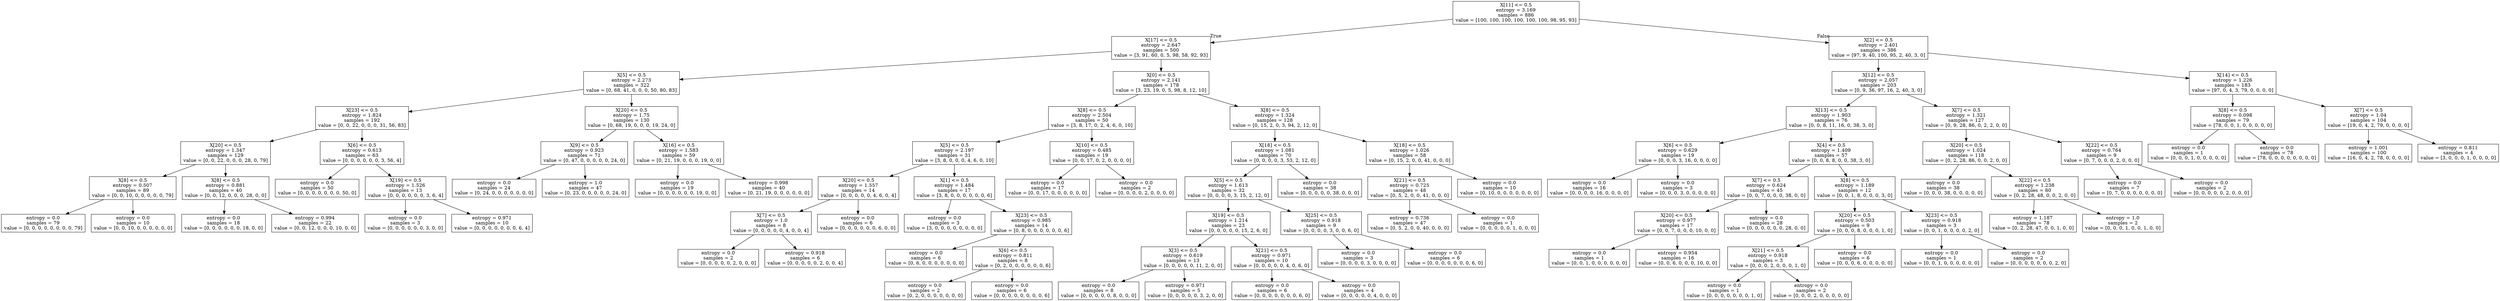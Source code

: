 digraph Tree {
node [shape=box] ;
0 [label="X[11] <= 0.5\nentropy = 3.169\nsamples = 886\nvalue = [100, 100, 100, 100, 100, 100, 98, 95, 93]"] ;
1 [label="X[17] <= 0.5\nentropy = 2.647\nsamples = 500\nvalue = [3, 91, 60, 0, 5, 98, 58, 92, 93]"] ;
0 -> 1 [labeldistance=2.5, labelangle=45, headlabel="True"] ;
2 [label="X[5] <= 0.5\nentropy = 2.273\nsamples = 322\nvalue = [0, 68, 41, 0, 0, 0, 50, 80, 83]"] ;
1 -> 2 ;
3 [label="X[23] <= 0.5\nentropy = 1.824\nsamples = 192\nvalue = [0, 0, 22, 0, 0, 0, 31, 56, 83]"] ;
2 -> 3 ;
4 [label="X[20] <= 0.5\nentropy = 1.347\nsamples = 129\nvalue = [0, 0, 22, 0, 0, 0, 28, 0, 79]"] ;
3 -> 4 ;
5 [label="X[8] <= 0.5\nentropy = 0.507\nsamples = 89\nvalue = [0, 0, 10, 0, 0, 0, 0, 0, 79]"] ;
4 -> 5 ;
6 [label="entropy = 0.0\nsamples = 79\nvalue = [0, 0, 0, 0, 0, 0, 0, 0, 79]"] ;
5 -> 6 ;
7 [label="entropy = 0.0\nsamples = 10\nvalue = [0, 0, 10, 0, 0, 0, 0, 0, 0]"] ;
5 -> 7 ;
8 [label="X[8] <= 0.5\nentropy = 0.881\nsamples = 40\nvalue = [0, 0, 12, 0, 0, 0, 28, 0, 0]"] ;
4 -> 8 ;
9 [label="entropy = 0.0\nsamples = 18\nvalue = [0, 0, 0, 0, 0, 0, 18, 0, 0]"] ;
8 -> 9 ;
10 [label="entropy = 0.994\nsamples = 22\nvalue = [0, 0, 12, 0, 0, 0, 10, 0, 0]"] ;
8 -> 10 ;
11 [label="X[6] <= 0.5\nentropy = 0.613\nsamples = 63\nvalue = [0, 0, 0, 0, 0, 0, 3, 56, 4]"] ;
3 -> 11 ;
12 [label="entropy = 0.0\nsamples = 50\nvalue = [0, 0, 0, 0, 0, 0, 0, 50, 0]"] ;
11 -> 12 ;
13 [label="X[19] <= 0.5\nentropy = 1.526\nsamples = 13\nvalue = [0, 0, 0, 0, 0, 0, 3, 6, 4]"] ;
11 -> 13 ;
14 [label="entropy = 0.0\nsamples = 3\nvalue = [0, 0, 0, 0, 0, 0, 3, 0, 0]"] ;
13 -> 14 ;
15 [label="entropy = 0.971\nsamples = 10\nvalue = [0, 0, 0, 0, 0, 0, 0, 6, 4]"] ;
13 -> 15 ;
16 [label="X[20] <= 0.5\nentropy = 1.75\nsamples = 130\nvalue = [0, 68, 19, 0, 0, 0, 19, 24, 0]"] ;
2 -> 16 ;
17 [label="X[9] <= 0.5\nentropy = 0.923\nsamples = 71\nvalue = [0, 47, 0, 0, 0, 0, 0, 24, 0]"] ;
16 -> 17 ;
18 [label="entropy = 0.0\nsamples = 24\nvalue = [0, 24, 0, 0, 0, 0, 0, 0, 0]"] ;
17 -> 18 ;
19 [label="entropy = 1.0\nsamples = 47\nvalue = [0, 23, 0, 0, 0, 0, 0, 24, 0]"] ;
17 -> 19 ;
20 [label="X[16] <= 0.5\nentropy = 1.583\nsamples = 59\nvalue = [0, 21, 19, 0, 0, 0, 19, 0, 0]"] ;
16 -> 20 ;
21 [label="entropy = 0.0\nsamples = 19\nvalue = [0, 0, 0, 0, 0, 0, 19, 0, 0]"] ;
20 -> 21 ;
22 [label="entropy = 0.998\nsamples = 40\nvalue = [0, 21, 19, 0, 0, 0, 0, 0, 0]"] ;
20 -> 22 ;
23 [label="X[0] <= 0.5\nentropy = 2.141\nsamples = 178\nvalue = [3, 23, 19, 0, 5, 98, 8, 12, 10]"] ;
1 -> 23 ;
24 [label="X[8] <= 0.5\nentropy = 2.504\nsamples = 50\nvalue = [3, 8, 17, 0, 2, 4, 6, 0, 10]"] ;
23 -> 24 ;
25 [label="X[5] <= 0.5\nentropy = 2.197\nsamples = 31\nvalue = [3, 8, 0, 0, 0, 4, 6, 0, 10]"] ;
24 -> 25 ;
26 [label="X[20] <= 0.5\nentropy = 1.557\nsamples = 14\nvalue = [0, 0, 0, 0, 0, 4, 6, 0, 4]"] ;
25 -> 26 ;
27 [label="X[7] <= 0.5\nentropy = 1.0\nsamples = 8\nvalue = [0, 0, 0, 0, 0, 4, 0, 0, 4]"] ;
26 -> 27 ;
28 [label="entropy = 0.0\nsamples = 2\nvalue = [0, 0, 0, 0, 0, 2, 0, 0, 0]"] ;
27 -> 28 ;
29 [label="entropy = 0.918\nsamples = 6\nvalue = [0, 0, 0, 0, 0, 2, 0, 0, 4]"] ;
27 -> 29 ;
30 [label="entropy = 0.0\nsamples = 6\nvalue = [0, 0, 0, 0, 0, 0, 6, 0, 0]"] ;
26 -> 30 ;
31 [label="X[1] <= 0.5\nentropy = 1.484\nsamples = 17\nvalue = [3, 8, 0, 0, 0, 0, 0, 0, 6]"] ;
25 -> 31 ;
32 [label="entropy = 0.0\nsamples = 3\nvalue = [3, 0, 0, 0, 0, 0, 0, 0, 0]"] ;
31 -> 32 ;
33 [label="X[23] <= 0.5\nentropy = 0.985\nsamples = 14\nvalue = [0, 8, 0, 0, 0, 0, 0, 0, 6]"] ;
31 -> 33 ;
34 [label="entropy = 0.0\nsamples = 6\nvalue = [0, 6, 0, 0, 0, 0, 0, 0, 0]"] ;
33 -> 34 ;
35 [label="X[6] <= 0.5\nentropy = 0.811\nsamples = 8\nvalue = [0, 2, 0, 0, 0, 0, 0, 0, 6]"] ;
33 -> 35 ;
36 [label="entropy = 0.0\nsamples = 2\nvalue = [0, 2, 0, 0, 0, 0, 0, 0, 0]"] ;
35 -> 36 ;
37 [label="entropy = 0.0\nsamples = 6\nvalue = [0, 0, 0, 0, 0, 0, 0, 0, 6]"] ;
35 -> 37 ;
38 [label="X[10] <= 0.5\nentropy = 0.485\nsamples = 19\nvalue = [0, 0, 17, 0, 2, 0, 0, 0, 0]"] ;
24 -> 38 ;
39 [label="entropy = 0.0\nsamples = 17\nvalue = [0, 0, 17, 0, 0, 0, 0, 0, 0]"] ;
38 -> 39 ;
40 [label="entropy = 0.0\nsamples = 2\nvalue = [0, 0, 0, 0, 2, 0, 0, 0, 0]"] ;
38 -> 40 ;
41 [label="X[8] <= 0.5\nentropy = 1.324\nsamples = 128\nvalue = [0, 15, 2, 0, 3, 94, 2, 12, 0]"] ;
23 -> 41 ;
42 [label="X[18] <= 0.5\nentropy = 1.081\nsamples = 70\nvalue = [0, 0, 0, 0, 3, 53, 2, 12, 0]"] ;
41 -> 42 ;
43 [label="X[5] <= 0.5\nentropy = 1.613\nsamples = 32\nvalue = [0, 0, 0, 0, 3, 15, 2, 12, 0]"] ;
42 -> 43 ;
44 [label="X[19] <= 0.5\nentropy = 1.214\nsamples = 23\nvalue = [0, 0, 0, 0, 0, 15, 2, 6, 0]"] ;
43 -> 44 ;
45 [label="X[3] <= 0.5\nentropy = 0.619\nsamples = 13\nvalue = [0, 0, 0, 0, 0, 11, 2, 0, 0]"] ;
44 -> 45 ;
46 [label="entropy = 0.0\nsamples = 8\nvalue = [0, 0, 0, 0, 0, 8, 0, 0, 0]"] ;
45 -> 46 ;
47 [label="entropy = 0.971\nsamples = 5\nvalue = [0, 0, 0, 0, 0, 3, 2, 0, 0]"] ;
45 -> 47 ;
48 [label="X[21] <= 0.5\nentropy = 0.971\nsamples = 10\nvalue = [0, 0, 0, 0, 0, 4, 0, 6, 0]"] ;
44 -> 48 ;
49 [label="entropy = 0.0\nsamples = 6\nvalue = [0, 0, 0, 0, 0, 0, 0, 6, 0]"] ;
48 -> 49 ;
50 [label="entropy = 0.0\nsamples = 4\nvalue = [0, 0, 0, 0, 0, 4, 0, 0, 0]"] ;
48 -> 50 ;
51 [label="X[25] <= 0.5\nentropy = 0.918\nsamples = 9\nvalue = [0, 0, 0, 0, 3, 0, 0, 6, 0]"] ;
43 -> 51 ;
52 [label="entropy = 0.0\nsamples = 3\nvalue = [0, 0, 0, 0, 3, 0, 0, 0, 0]"] ;
51 -> 52 ;
53 [label="entropy = 0.0\nsamples = 6\nvalue = [0, 0, 0, 0, 0, 0, 0, 6, 0]"] ;
51 -> 53 ;
54 [label="entropy = 0.0\nsamples = 38\nvalue = [0, 0, 0, 0, 0, 38, 0, 0, 0]"] ;
42 -> 54 ;
55 [label="X[18] <= 0.5\nentropy = 1.026\nsamples = 58\nvalue = [0, 15, 2, 0, 0, 41, 0, 0, 0]"] ;
41 -> 55 ;
56 [label="X[21] <= 0.5\nentropy = 0.725\nsamples = 48\nvalue = [0, 5, 2, 0, 0, 41, 0, 0, 0]"] ;
55 -> 56 ;
57 [label="entropy = 0.736\nsamples = 47\nvalue = [0, 5, 2, 0, 0, 40, 0, 0, 0]"] ;
56 -> 57 ;
58 [label="entropy = 0.0\nsamples = 1\nvalue = [0, 0, 0, 0, 0, 1, 0, 0, 0]"] ;
56 -> 58 ;
59 [label="entropy = 0.0\nsamples = 10\nvalue = [0, 10, 0, 0, 0, 0, 0, 0, 0]"] ;
55 -> 59 ;
60 [label="X[2] <= 0.5\nentropy = 2.401\nsamples = 386\nvalue = [97, 9, 40, 100, 95, 2, 40, 3, 0]"] ;
0 -> 60 [labeldistance=2.5, labelangle=-45, headlabel="False"] ;
61 [label="X[12] <= 0.5\nentropy = 2.057\nsamples = 203\nvalue = [0, 9, 36, 97, 16, 2, 40, 3, 0]"] ;
60 -> 61 ;
62 [label="X[13] <= 0.5\nentropy = 1.903\nsamples = 76\nvalue = [0, 0, 8, 11, 16, 0, 38, 3, 0]"] ;
61 -> 62 ;
63 [label="X[6] <= 0.5\nentropy = 0.629\nsamples = 19\nvalue = [0, 0, 0, 3, 16, 0, 0, 0, 0]"] ;
62 -> 63 ;
64 [label="entropy = 0.0\nsamples = 16\nvalue = [0, 0, 0, 0, 16, 0, 0, 0, 0]"] ;
63 -> 64 ;
65 [label="entropy = 0.0\nsamples = 3\nvalue = [0, 0, 0, 3, 0, 0, 0, 0, 0]"] ;
63 -> 65 ;
66 [label="X[4] <= 0.5\nentropy = 1.409\nsamples = 57\nvalue = [0, 0, 8, 8, 0, 0, 38, 3, 0]"] ;
62 -> 66 ;
67 [label="X[7] <= 0.5\nentropy = 0.624\nsamples = 45\nvalue = [0, 0, 7, 0, 0, 0, 38, 0, 0]"] ;
66 -> 67 ;
68 [label="X[20] <= 0.5\nentropy = 0.977\nsamples = 17\nvalue = [0, 0, 7, 0, 0, 0, 10, 0, 0]"] ;
67 -> 68 ;
69 [label="entropy = 0.0\nsamples = 1\nvalue = [0, 0, 1, 0, 0, 0, 0, 0, 0]"] ;
68 -> 69 ;
70 [label="entropy = 0.954\nsamples = 16\nvalue = [0, 0, 6, 0, 0, 0, 10, 0, 0]"] ;
68 -> 70 ;
71 [label="entropy = 0.0\nsamples = 28\nvalue = [0, 0, 0, 0, 0, 0, 28, 0, 0]"] ;
67 -> 71 ;
72 [label="X[8] <= 0.5\nentropy = 1.189\nsamples = 12\nvalue = [0, 0, 1, 8, 0, 0, 0, 3, 0]"] ;
66 -> 72 ;
73 [label="X[20] <= 0.5\nentropy = 0.503\nsamples = 9\nvalue = [0, 0, 0, 8, 0, 0, 0, 1, 0]"] ;
72 -> 73 ;
74 [label="X[21] <= 0.5\nentropy = 0.918\nsamples = 3\nvalue = [0, 0, 0, 2, 0, 0, 0, 1, 0]"] ;
73 -> 74 ;
75 [label="entropy = 0.0\nsamples = 1\nvalue = [0, 0, 0, 0, 0, 0, 0, 1, 0]"] ;
74 -> 75 ;
76 [label="entropy = 0.0\nsamples = 2\nvalue = [0, 0, 0, 2, 0, 0, 0, 0, 0]"] ;
74 -> 76 ;
77 [label="entropy = 0.0\nsamples = 6\nvalue = [0, 0, 0, 6, 0, 0, 0, 0, 0]"] ;
73 -> 77 ;
78 [label="X[23] <= 0.5\nentropy = 0.918\nsamples = 3\nvalue = [0, 0, 1, 0, 0, 0, 0, 2, 0]"] ;
72 -> 78 ;
79 [label="entropy = 0.0\nsamples = 1\nvalue = [0, 0, 1, 0, 0, 0, 0, 0, 0]"] ;
78 -> 79 ;
80 [label="entropy = 0.0\nsamples = 2\nvalue = [0, 0, 0, 0, 0, 0, 0, 2, 0]"] ;
78 -> 80 ;
81 [label="X[7] <= 0.5\nentropy = 1.321\nsamples = 127\nvalue = [0, 9, 28, 86, 0, 2, 2, 0, 0]"] ;
61 -> 81 ;
82 [label="X[20] <= 0.5\nentropy = 1.024\nsamples = 118\nvalue = [0, 2, 28, 86, 0, 0, 2, 0, 0]"] ;
81 -> 82 ;
83 [label="entropy = 0.0\nsamples = 38\nvalue = [0, 0, 0, 38, 0, 0, 0, 0, 0]"] ;
82 -> 83 ;
84 [label="X[22] <= 0.5\nentropy = 1.238\nsamples = 80\nvalue = [0, 2, 28, 48, 0, 0, 2, 0, 0]"] ;
82 -> 84 ;
85 [label="entropy = 1.187\nsamples = 78\nvalue = [0, 2, 28, 47, 0, 0, 1, 0, 0]"] ;
84 -> 85 ;
86 [label="entropy = 1.0\nsamples = 2\nvalue = [0, 0, 0, 1, 0, 0, 1, 0, 0]"] ;
84 -> 86 ;
87 [label="X[22] <= 0.5\nentropy = 0.764\nsamples = 9\nvalue = [0, 7, 0, 0, 0, 2, 0, 0, 0]"] ;
81 -> 87 ;
88 [label="entropy = 0.0\nsamples = 7\nvalue = [0, 7, 0, 0, 0, 0, 0, 0, 0]"] ;
87 -> 88 ;
89 [label="entropy = 0.0\nsamples = 2\nvalue = [0, 0, 0, 0, 0, 2, 0, 0, 0]"] ;
87 -> 89 ;
90 [label="X[14] <= 0.5\nentropy = 1.226\nsamples = 183\nvalue = [97, 0, 4, 3, 79, 0, 0, 0, 0]"] ;
60 -> 90 ;
91 [label="X[8] <= 0.5\nentropy = 0.098\nsamples = 79\nvalue = [78, 0, 0, 1, 0, 0, 0, 0, 0]"] ;
90 -> 91 ;
92 [label="entropy = 0.0\nsamples = 1\nvalue = [0, 0, 0, 1, 0, 0, 0, 0, 0]"] ;
91 -> 92 ;
93 [label="entropy = 0.0\nsamples = 78\nvalue = [78, 0, 0, 0, 0, 0, 0, 0, 0]"] ;
91 -> 93 ;
94 [label="X[7] <= 0.5\nentropy = 1.04\nsamples = 104\nvalue = [19, 0, 4, 2, 79, 0, 0, 0, 0]"] ;
90 -> 94 ;
95 [label="entropy = 1.001\nsamples = 100\nvalue = [16, 0, 4, 2, 78, 0, 0, 0, 0]"] ;
94 -> 95 ;
96 [label="entropy = 0.811\nsamples = 4\nvalue = [3, 0, 0, 0, 1, 0, 0, 0, 0]"] ;
94 -> 96 ;
}